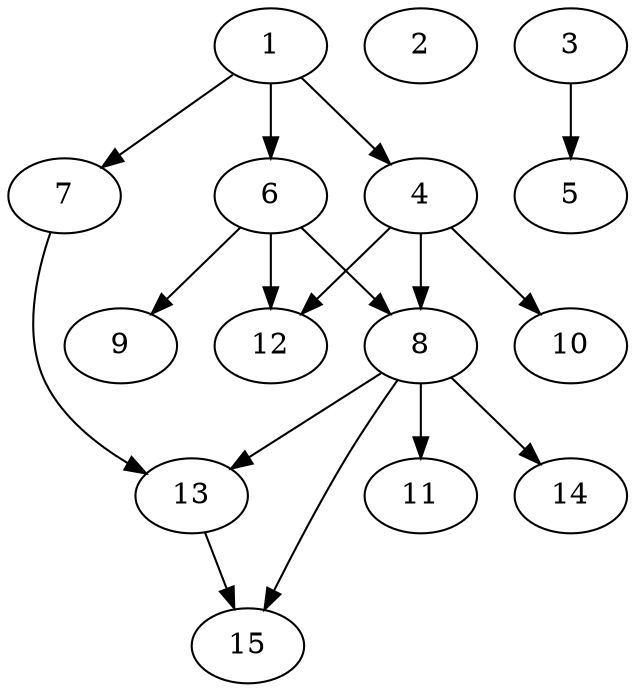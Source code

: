 // DAG automatically generated by daggen at Fri May 24 12:58:23 2024
// daggen-master/daggen -n 15 --fat 0.5 --density 0.5 --regular 0.5 --jump 2 --minalpha 20 --maxalpha 50 --dot -o dags_dot_15/sim_9.dot 
digraph G {
  1 [size="1282875734829", alpha="25.20"]
  1 -> 4 [size ="838860800"]
  1 -> 6 [size ="838860800"]
  1 -> 7 [size ="838860800"]
  2 [size="1413944440", alpha="35.35"]
  3 [size="1073741824000", alpha="47.07"]
  3 -> 5 [size ="838860800"]
  4 [size="2695182209", alpha="45.50"]
  4 -> 8 [size ="209715200"]
  4 -> 10 [size ="209715200"]
  4 -> 12 [size ="209715200"]
  5 [size="8589934592", alpha="40.67"]
  6 [size="159697490004", alpha="44.72"]
  6 -> 8 [size ="134217728"]
  6 -> 9 [size ="134217728"]
  6 -> 12 [size ="134217728"]
  7 [size="4679042516", alpha="41.98"]
  7 -> 13 [size ="75497472"]
  8 [size="308029921212", alpha="39.74"]
  8 -> 11 [size ="536870912"]
  8 -> 13 [size ="536870912"]
  8 -> 14 [size ="536870912"]
  8 -> 15 [size ="536870912"]
  9 [size="1744447287", alpha="29.16"]
  10 [size="231928233984", alpha="32.83"]
  11 [size="1073741824000", alpha="29.75"]
  12 [size="507871600238", alpha="21.12"]
  13 [size="2009208205", alpha="34.59"]
  13 -> 15 [size ="75497472"]
  14 [size="994123418", alpha="26.63"]
  15 [size="246543508645", alpha="22.41"]
}
